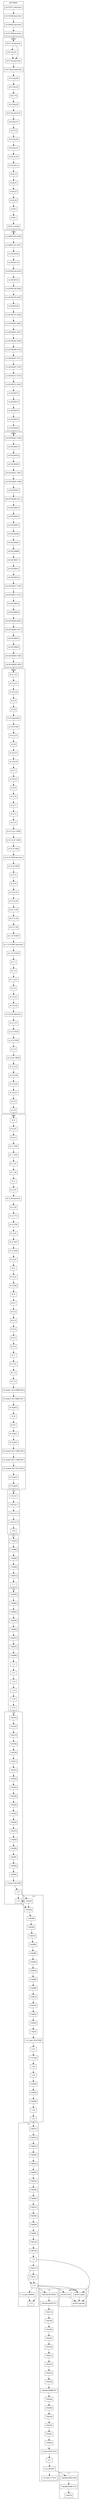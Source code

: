 digraph {
  fontname="sans-serif";
  concentrate=true;
  node[shape="box",fontname="sans-serif"];
  subgraph cluster_1_0 {
    label="1.0";
    v1_0_0_rc2_1[label="1.0.0-rc2-1",href="https://skyrising.github.io/mc-versions/version/1.0.0-rc2-1.json"];
    v1_0_0_rc1[label="1.0.0-rc1",href="https://skyrising.github.io/mc-versions/version/1.0.0-rc1.json"];
    v1_0_0_rc2_2[label="1.0.0-rc2-2",href="https://skyrising.github.io/mc-versions/version/1.0.0-rc2-2.json"];
    v1_0_0_rc2_3[label="1.0.0-rc2-3",href="https://skyrising.github.io/mc-versions/version/1.0.0-rc2-3.json"];
    v1_0_0[label="1.0.0",href="https://skyrising.github.io/mc-versions/version/1.0.0.json"];
  }
  subgraph cluster_beta {
    label="beta";
    b1_9_pre6[label="b1.9-pre6",href="https://skyrising.github.io/mc-versions/version/b1.9-pre6.json"];
    b1_0[label="b1.0",href="https://skyrising.github.io/mc-versions/version/b1.0.json"];
    b1_0_01[label="b1.0_01",href="https://skyrising.github.io/mc-versions/version/b1.0_01.json"];
    b1_1_1245[label="b1.1-1245",href="https://skyrising.github.io/mc-versions/version/b1.1-1245.json"];
    b1_0_2[label="b1.0.2",href="https://skyrising.github.io/mc-versions/version/b1.0.2.json"];
    b1_1_1255[label="b1.1-1255",href="https://skyrising.github.io/mc-versions/version/b1.1-1255.json"];
    b1_1_01[label="b1.1_01",href="https://skyrising.github.io/mc-versions/version/b1.1_01.json"];
    b1_1_02[label="b1.1_02",href="https://skyrising.github.io/mc-versions/version/b1.1_02.json"];
    b1_2[label="b1.2",href="https://skyrising.github.io/mc-versions/version/b1.2.json"];
    b1_2_01[label="b1.2_01",href="https://skyrising.github.io/mc-versions/version/b1.2_01.json"];
    b1_2_02_launcher[label="b1.2_02-launcher",href="https://skyrising.github.io/mc-versions/version/b1.2_02-launcher.json"];
    b1_3_1713[label="b1.3-1713",href="https://skyrising.github.io/mc-versions/version/b1.3-1713.json"];
    b1_2_02[label="b1.2_02",href="https://skyrising.github.io/mc-versions/version/b1.2_02.json"];
    b1_3_1750[label="b1.3-1750",href="https://skyrising.github.io/mc-versions/version/b1.3-1750.json"];
    b1_3_01[label="b1.3_01",href="https://skyrising.github.io/mc-versions/version/b1.3_01.json"];
    b1_4_1507[label="b1.4-1507",href="https://skyrising.github.io/mc-versions/version/b1.4-1507.json"];
    b1_4_1634[label="b1.4-1634",href="https://skyrising.github.io/mc-versions/version/b1.4-1634.json"];
    b1_4_01[label="b1.4_01",href="https://skyrising.github.io/mc-versions/version/b1.4_01.json"];
    b1_5[label="b1.5",href="https://skyrising.github.io/mc-versions/version/b1.5.json"];
    b1_5_01[label="b1.5_01",href="https://skyrising.github.io/mc-versions/version/b1.5_01.json"];
    b1_6_tb3[label="b1.6-tb3",href="https://skyrising.github.io/mc-versions/version/b1.6-tb3.json"];
    b1_6_1[label="b1.6.1",href="https://skyrising.github.io/mc-versions/version/b1.6.1.json"];
    b1_6[label="b1.6",href="https://skyrising.github.io/mc-versions/version/b1.6.json"];
    b1_6_2[label="b1.6.2",href="https://skyrising.github.io/mc-versions/version/b1.6.2.json"];
    b1_6_3[label="b1.6.3",href="https://skyrising.github.io/mc-versions/version/b1.6.3.json"];
    b1_6_4[label="b1.6.4",href="https://skyrising.github.io/mc-versions/version/b1.6.4.json"];
    b1_6_5[label="b1.6.5",href="https://skyrising.github.io/mc-versions/version/b1.6.5.json"];
    b1_6_6[label="b1.6.6",href="https://skyrising.github.io/mc-versions/version/b1.6.6.json"];
    b1_7[label="b1.7",href="https://skyrising.github.io/mc-versions/version/b1.7.json"];
    b1_7_01[label="b1.7_01",href="https://skyrising.github.io/mc-versions/version/b1.7_01.json"];
    b1_7_3[label="b1.7.3",href="https://skyrising.github.io/mc-versions/version/b1.7.3.json"];
    b1_7_2[label="b1.7.2",href="https://skyrising.github.io/mc-versions/version/b1.7.2.json"];
    b1_8_pre1_201109081459[label="b1.8-pre1-201109081459",href="https://skyrising.github.io/mc-versions/version/b1.8-pre1-201109081459.json"];
    b1_8_1[label="b1.8.1",href="https://skyrising.github.io/mc-versions/version/b1.8.1.json"];
    b1_8[label="b1.8",href="https://skyrising.github.io/mc-versions/version/b1.8.json"];
    b1_8_pre1_201109091357[label="b1.8-pre1-201109091357",href="https://skyrising.github.io/mc-versions/version/b1.8-pre1-201109091357.json"];
    b1_8_pre2[label="b1.8-pre2",href="https://skyrising.github.io/mc-versions/version/b1.8-pre2.json"];
    b1_9_pre1[label="b1.9-pre1",href="https://skyrising.github.io/mc-versions/version/b1.9-pre1.json"];
    b1_9_pre2[label="b1.9-pre2",href="https://skyrising.github.io/mc-versions/version/b1.9-pre2.json"];
    b1_9_pre3_201110061350[label="b1.9-pre3-201110061350",href="https://skyrising.github.io/mc-versions/version/b1.9-pre3-201110061350.json"];
    b1_9_pre3_201110061402[label="b1.9-pre3-201110061402",href="https://skyrising.github.io/mc-versions/version/b1.9-pre3-201110061402.json"];
    b1_9_pre4_201110131434[label="b1.9-pre4-201110131434",href="https://skyrising.github.io/mc-versions/version/b1.9-pre4-201110131434.json"];
    b1_9_pre5[label="b1.9-pre5",href="https://skyrising.github.io/mc-versions/version/b1.9-pre5.json"];
  }
  subgraph cluster_1_1 {
    label="1.1";
    v11w47a[label="11w47a",href="https://skyrising.github.io/mc-versions/version/11w47a.json"];
    v11w48a[label="11w48a",href="https://skyrising.github.io/mc-versions/version/11w48a.json"];
    v11w49a[label="11w49a",href="https://skyrising.github.io/mc-versions/version/11w49a.json"];
    v11w50a[label="11w50a",href="https://skyrising.github.io/mc-versions/version/11w50a.json"];
    v12w01a[label="12w01a",href="https://skyrising.github.io/mc-versions/version/12w01a.json"];
    v1_1[label="1.1",href="https://skyrising.github.io/mc-versions/version/1.1.json"];
  }
  subgraph cluster_1_2 {
    label="1.2";
    v12w03a[label="12w03a",href="https://skyrising.github.io/mc-versions/version/12w03a.json"];
    v1_2_1[label="1.2.1",href="https://skyrising.github.io/mc-versions/version/1.2.1.json"];
    v1_2[label="1.2",href="https://skyrising.github.io/mc-versions/version/1.2.json"];
    v1_2_2[label="1.2.2",href="https://skyrising.github.io/mc-versions/version/1.2.2.json"];
    v1_2_3[label="1.2.3",href="https://skyrising.github.io/mc-versions/version/1.2.3.json"];
    v1_2_4[label="1.2.4",href="https://skyrising.github.io/mc-versions/version/1.2.4.json"];
    v1_2_5[label="1.2.5",href="https://skyrising.github.io/mc-versions/version/1.2.5.json"];
    v12w04a[label="12w04a",href="https://skyrising.github.io/mc-versions/version/12w04a.json"];
    v12w05a[label="12w05a",href="https://skyrising.github.io/mc-versions/version/12w05a.json"];
    v12w05b[label="12w05b",href="https://skyrising.github.io/mc-versions/version/12w05b.json"];
    v12w06a[label="12w06a",href="https://skyrising.github.io/mc-versions/version/12w06a.json"];
    v12w07a[label="12w07a",href="https://skyrising.github.io/mc-versions/version/12w07a.json"];
    v12w07b[label="12w07b",href="https://skyrising.github.io/mc-versions/version/12w07b.json"];
    v12w08a[label="12w08a",href="https://skyrising.github.io/mc-versions/version/12w08a.json"];
  }
  subgraph cluster_1_3 {
    label="1.3";
    v12w15a[label="12w15a",href="https://skyrising.github.io/mc-versions/version/12w15a.json"];
    v1_3_1[label="1.3.1",href="https://skyrising.github.io/mc-versions/version/1.3.1.json"];
    v1_3_pre_07261249[label="1.3-pre-07261249",href="https://skyrising.github.io/mc-versions/version/1.3-pre-07261249.json"];
    v1_3_2[label="1.3.2",href="https://skyrising.github.io/mc-versions/version/1.3.2.json"];
    v12w16a[label="12w16a",href="https://skyrising.github.io/mc-versions/version/12w16a.json"];
    v12w17a[label="12w17a",href="https://skyrising.github.io/mc-versions/version/12w17a.json"];
    v12w18a[label="12w18a",href="https://skyrising.github.io/mc-versions/version/12w18a.json"];
    v12w19a[label="12w19a",href="https://skyrising.github.io/mc-versions/version/12w19a.json"];
    v12w21a[label="12w21a",href="https://skyrising.github.io/mc-versions/version/12w21a.json"];
    v12w21b[label="12w21b",href="https://skyrising.github.io/mc-versions/version/12w21b.json"];
    v12w22a[label="12w22a",href="https://skyrising.github.io/mc-versions/version/12w22a.json"];
    v12w23a[label="12w23a",href="https://skyrising.github.io/mc-versions/version/12w23a.json"];
    v12w23b[label="12w23b",href="https://skyrising.github.io/mc-versions/version/12w23b.json"];
    v12w24a[label="12w24a",href="https://skyrising.github.io/mc-versions/version/12w24a.json"];
    v12w25a[label="12w25a",href="https://skyrising.github.io/mc-versions/version/12w25a.json"];
    v12w26a[label="12w26a",href="https://skyrising.github.io/mc-versions/version/12w26a.json"];
    v12w27a[label="12w27a",href="https://skyrising.github.io/mc-versions/version/12w27a.json"];
    v12w30a[label="12w30a",href="https://skyrising.github.io/mc-versions/version/12w30a.json"];
    v12w30b[label="12w30b",href="https://skyrising.github.io/mc-versions/version/12w30b.json"];
    v12w30c[label="12w30c",href="https://skyrising.github.io/mc-versions/version/12w30c.json"];
    v12w30d[label="12w30d",href="https://skyrising.github.io/mc-versions/version/12w30d.json"];
    v12w30e[label="12w30e",href="https://skyrising.github.io/mc-versions/version/12w30e.json"];
  }
  subgraph cluster_1_4 {
    label="1.4";
    v12w32a[label="12w32a",href="https://skyrising.github.io/mc-versions/version/12w32a.json"];
    v12w34a[label="12w34a",href="https://skyrising.github.io/mc-versions/version/12w34a.json"];
    v1_4_1_pre_10231538[label="1.4.1-pre-10231538",href="https://skyrising.github.io/mc-versions/version/1.4.1-pre-10231538.json"];
    v1_4_pre[label="1.4-pre",href="https://skyrising.github.io/mc-versions/version/1.4-pre.json"];
    v1_4_2[label="1.4.2",href="https://skyrising.github.io/mc-versions/version/1.4.2.json"];
    v1_4_3_pre[label="1.4.3-pre",href="https://skyrising.github.io/mc-versions/version/1.4.3-pre.json"];
    v1_4_4[label="1.4.4",href="https://skyrising.github.io/mc-versions/version/1.4.4.json"];
    v1_4_5[label="1.4.5",href="https://skyrising.github.io/mc-versions/version/1.4.5.json"];
    v12w49a[label="12w49a",href="https://skyrising.github.io/mc-versions/version/12w49a.json"];
    v1_4_7[label="1.4.7",href="https://skyrising.github.io/mc-versions/version/1.4.7.json"];
    v1_4_6[label="1.4.6",href="https://skyrising.github.io/mc-versions/version/1.4.6.json"];
    v12w34b[label="12w34b",href="https://skyrising.github.io/mc-versions/version/12w34b.json"];
    v12w36a[label="12w36a",href="https://skyrising.github.io/mc-versions/version/12w36a.json"];
    v12w37a[label="12w37a",href="https://skyrising.github.io/mc-versions/version/12w37a.json"];
    v12w38a[label="12w38a",href="https://skyrising.github.io/mc-versions/version/12w38a.json"];
    v12w38b[label="12w38b",href="https://skyrising.github.io/mc-versions/version/12w38b.json"];
    v12w39a[label="12w39a",href="https://skyrising.github.io/mc-versions/version/12w39a.json"];
    v12w39b[label="12w39b",href="https://skyrising.github.io/mc-versions/version/12w39b.json"];
    v12w40a[label="12w40a",href="https://skyrising.github.io/mc-versions/version/12w40a.json"];
    v12w40b[label="12w40b",href="https://skyrising.github.io/mc-versions/version/12w40b.json"];
    v12w41a[label="12w41a",href="https://skyrising.github.io/mc-versions/version/12w41a.json"];
    v12w41b[label="12w41b",href="https://skyrising.github.io/mc-versions/version/12w41b.json"];
    v12w42a[label="12w42a",href="https://skyrising.github.io/mc-versions/version/12w42a.json"];
    v12w42b[label="12w42b",href="https://skyrising.github.io/mc-versions/version/12w42b.json"];
    v12w50a[label="12w50a",href="https://skyrising.github.io/mc-versions/version/12w50a.json"];
    v12w50b[label="12w50b",href="https://skyrising.github.io/mc-versions/version/12w50b.json"];
  }
  subgraph cluster_1_5 {
    label="1.5";
    v13w01a[label="13w01a",href="https://skyrising.github.io/mc-versions/version/13w01a.json"];
    v13w11a[label="13w11a",href="https://skyrising.github.io/mc-versions/version/13w11a.json"];
    v1_5[label="1.5",href="https://skyrising.github.io/mc-versions/version/1.5.json"];
    v1_5_2_pre_250903[label="1.5.2-pre-250903",href="https://skyrising.github.io/mc-versions/version/1.5.2-pre-250903.json"];
    v1_5_1[label="1.5.1",href="https://skyrising.github.io/mc-versions/version/1.5.1.json"];
    v1_5_2[label="1.5.2",href="https://skyrising.github.io/mc-versions/version/1.5.2.json"];
    v13w01b[label="13w01b",href="https://skyrising.github.io/mc-versions/version/13w01b.json"];
    v13w02a[label="13w02a",href="https://skyrising.github.io/mc-versions/version/13w02a.json"];
    v13w02b[label="13w02b",href="https://skyrising.github.io/mc-versions/version/13w02b.json"];
    v13w03a[label="13w03a",href="https://skyrising.github.io/mc-versions/version/13w03a.json"];
    v13w04a[label="13w04a",href="https://skyrising.github.io/mc-versions/version/13w04a.json"];
    v13w05a[label="13w05a",href="https://skyrising.github.io/mc-versions/version/13w05a.json"];
    v13w05b[label="13w05b",href="https://skyrising.github.io/mc-versions/version/13w05b.json"];
    v13w06a[label="13w06a",href="https://skyrising.github.io/mc-versions/version/13w06a.json"];
    v13w07a[label="13w07a",href="https://skyrising.github.io/mc-versions/version/13w07a.json"];
    v13w09a[label="13w09a",href="https://skyrising.github.io/mc-versions/version/13w09a.json"];
    v13w09b[label="13w09b",href="https://skyrising.github.io/mc-versions/version/13w09b.json"];
    v13w09c[label="13w09c",href="https://skyrising.github.io/mc-versions/version/13w09c.json"];
    v13w10a[label="13w10a",href="https://skyrising.github.io/mc-versions/version/13w10a.json"];
    v13w10b[label="13w10b",href="https://skyrising.github.io/mc-versions/version/13w10b.json"];
    v13w12_[label="13w12~",href="https://skyrising.github.io/mc-versions/version/13w12~.json"];
  }
  subgraph cluster_1_6 {
    label="1.6";
    v13w16a_04192037[label="13w16a-04192037",href="https://skyrising.github.io/mc-versions/version/13w16a-04192037.json"];
    v1_6_1[label="1.6.1",href="https://skyrising.github.io/mc-versions/version/1.6.1.json"];
    v1_6_pre_06251516[label="1.6-pre-06251516",href="https://skyrising.github.io/mc-versions/version/1.6-pre-06251516.json"];
    v1_6_2_091847[label="1.6.2-091847",href="https://skyrising.github.io/mc-versions/version/1.6.2-091847.json"];
    v1_6_3_pre_171231[label="1.6.3-pre-171231",href="https://skyrising.github.io/mc-versions/version/1.6.3-pre-171231.json"];
    v13w16b_04232151[label="13w16b-04232151",href="https://skyrising.github.io/mc-versions/version/13w16b-04232151.json"];
    v13w17a[label="13w17a",href="https://skyrising.github.io/mc-versions/version/13w17a.json"];
    v13w18a[label="13w18a",href="https://skyrising.github.io/mc-versions/version/13w18a.json"];
    v13w18b[label="13w18b",href="https://skyrising.github.io/mc-versions/version/13w18b.json"];
    v13w18c[label="13w18c",href="https://skyrising.github.io/mc-versions/version/13w18c.json"];
    v13w19a[label="13w19a",href="https://skyrising.github.io/mc-versions/version/13w19a.json"];
    v13w21a[label="13w21a",href="https://skyrising.github.io/mc-versions/version/13w21a.json"];
    v13w21b[label="13w21b",href="https://skyrising.github.io/mc-versions/version/13w21b.json"];
    v13w22a[label="13w22a",href="https://skyrising.github.io/mc-versions/version/13w22a.json"];
    v13w23a[label="13w23a",href="https://skyrising.github.io/mc-versions/version/13w23a.json"];
    v13w23b_06080101[label="13w23b-06080101",href="https://skyrising.github.io/mc-versions/version/13w23b-06080101.json"];
    v13w24a[label="13w24a",href="https://skyrising.github.io/mc-versions/version/13w24a.json"];
    v13w24b[label="13w24b",href="https://skyrising.github.io/mc-versions/version/13w24b.json"];
    v13w25a[label="13w25a",href="https://skyrising.github.io/mc-versions/version/13w25a.json"];
    v13w25b[label="13w25b",href="https://skyrising.github.io/mc-versions/version/13w25b.json"];
    v13w25c[label="13w25c",href="https://skyrising.github.io/mc-versions/version/13w25c.json"];
    v13w26a[label="13w26a",href="https://skyrising.github.io/mc-versions/version/13w26a.json"];
  }
  subgraph cluster_1_7 {
    label="1.7";
    v13w36a_09051446[label="13w36a-09051446",href="https://skyrising.github.io/mc-versions/version/13w36a-09051446.json"];
    v13w36b_09061310[label="13w36b-09061310",href="https://skyrising.github.io/mc-versions/version/13w36b-09061310.json"];
    v13w37a[label="13w37a",href="https://skyrising.github.io/mc-versions/version/13w37a.json"];
  }
  subgraph cluster_alpha {
    label="alpha";
    a1_0_11[label="a1.0.11",href="https://skyrising.github.io/mc-versions/version/a1.0.11.json"];
    a1_0_10[label="a1.0.10",href="https://skyrising.github.io/mc-versions/version/a1.0.10.json"];
    a1_0_12[label="a1.0.12",href="https://skyrising.github.io/mc-versions/version/a1.0.12.json"];
    a1_0_13[label="a1.0.13",href="https://skyrising.github.io/mc-versions/version/a1.0.13.json"];
    a1_0_13_01_1038[label="a1.0.13_01-1038",href="https://skyrising.github.io/mc-versions/version/a1.0.13_01-1038.json"];
    a1_0_13_01_1444[label="a1.0.13_01-1444",href="https://skyrising.github.io/mc-versions/version/a1.0.13_01-1444.json"];
    a1_0_14_1603[label="a1.0.14-1603",href="https://skyrising.github.io/mc-versions/version/a1.0.14-1603.json"];
    a1_0_14_1659_launcher[label="a1.0.14-1659-launcher",href="https://skyrising.github.io/mc-versions/version/a1.0.14-1659-launcher.json"];
    a1_0_15[label="a1.0.15",href="https://skyrising.github.io/mc-versions/version/a1.0.15.json"];
    a1_0_14_1659[label="a1.0.14-1659",href="https://skyrising.github.io/mc-versions/version/a1.0.14-1659.json"];
    a1_0_16[label="a1.0.16",href="https://skyrising.github.io/mc-versions/version/a1.0.16.json"];
    a1_0_16_01[label="a1.0.16_01",href="https://skyrising.github.io/mc-versions/version/a1.0.16_01.json"];
    a1_0_16_02[label="a1.0.16_02",href="https://skyrising.github.io/mc-versions/version/a1.0.16_02.json"];
    a1_0_17_02[label="a1.0.17_02",href="https://skyrising.github.io/mc-versions/version/a1.0.17_02.json"];
    a1_0_17_03[label="a1.0.17_03",href="https://skyrising.github.io/mc-versions/version/a1.0.17_03.json"];
    a1_0_17_04[label="a1.0.17_04",href="https://skyrising.github.io/mc-versions/version/a1.0.17_04.json"];
    a1_1_0_101847[label="a1.1.0-101847",href="https://skyrising.github.io/mc-versions/version/a1.1.0-101847.json"];
    a1_0_2_01[label="a1.0.2_01",href="https://skyrising.github.io/mc-versions/version/a1.0.2_01.json"];
    a1_0_1_01[label="a1.0.1_01",href="https://skyrising.github.io/mc-versions/version/a1.0.1_01.json"];
    a1_0_2_02[label="a1.0.2_02",href="https://skyrising.github.io/mc-versions/version/a1.0.2_02.json"];
    a1_0_3[label="a1.0.3",href="https://skyrising.github.io/mc-versions/version/a1.0.3.json"];
    a1_0_4[label="a1.0.4",href="https://skyrising.github.io/mc-versions/version/a1.0.4.json"];
    a1_0_4_launcher[label="a1.0.4-launcher",href="https://skyrising.github.io/mc-versions/version/a1.0.4-launcher.json"];
    a1_0_5_2149[label="a1.0.5-2149",href="https://skyrising.github.io/mc-versions/version/a1.0.5-2149.json"];
    a1_0_5_01[label="a1.0.5_01",href="https://skyrising.github.io/mc-versions/version/a1.0.5_01.json"];
    a1_0_6[label="a1.0.6",href="https://skyrising.github.io/mc-versions/version/a1.0.6.json"];
    a1_0_6_01[label="a1.0.6_01",href="https://skyrising.github.io/mc-versions/version/a1.0.6_01.json"];
    a1_0_6_03[label="a1.0.6_03",href="https://skyrising.github.io/mc-versions/version/a1.0.6_03.json"];
    a1_0_7[label="a1.0.7",href="https://skyrising.github.io/mc-versions/version/a1.0.7.json"];
    a1_0_8_01[label="a1.0.8_01",href="https://skyrising.github.io/mc-versions/version/a1.0.8_01.json"];
    a1_0_9[label="a1.0.9",href="https://skyrising.github.io/mc-versions/version/a1.0.9.json"];
    a1_1_0_101847_launcher[label="a1.1.0-101847-launcher",href="https://skyrising.github.io/mc-versions/version/a1.1.0-101847-launcher.json"];
    a1_1_0_131933[label="a1.1.0-131933",href="https://skyrising.github.io/mc-versions/version/a1.1.0-131933.json"];
    a1_1_1[label="a1.1.1",href="https://skyrising.github.io/mc-versions/version/a1.1.1.json"];
    a1_1_2[label="a1.1.2",href="https://skyrising.github.io/mc-versions/version/a1.1.2.json"];
    a1_1_2_01[label="a1.1.2_01",href="https://skyrising.github.io/mc-versions/version/a1.1.2_01.json"];
    a1_2_0[label="a1.2.0",href="https://skyrising.github.io/mc-versions/version/a1.2.0.json"];
    a1_2_0_01[label="a1.2.0_01",href="https://skyrising.github.io/mc-versions/version/a1.2.0_01.json"];
    a1_2_0_02[label="a1.2.0_02",href="https://skyrising.github.io/mc-versions/version/a1.2.0_02.json"];
    a1_2_0_02_launcher[label="a1.2.0_02-launcher",href="https://skyrising.github.io/mc-versions/version/a1.2.0_02-launcher.json"];
    a1_2_1_01[label="a1.2.1_01",href="https://skyrising.github.io/mc-versions/version/a1.2.1_01.json"];
    a1_2_2_1624[label="a1.2.2-1624",href="https://skyrising.github.io/mc-versions/version/a1.2.2-1624.json"];
    a1_2_2_1938[label="a1.2.2-1938",href="https://skyrising.github.io/mc-versions/version/a1.2.2-1938.json"];
    a1_2_3[label="a1.2.3",href="https://skyrising.github.io/mc-versions/version/a1.2.3.json"];
    a1_2_3_01_0958[label="a1.2.3_01-0958",href="https://skyrising.github.io/mc-versions/version/a1.2.3_01-0958.json"];
    a1_2_3_02[label="a1.2.3_02",href="https://skyrising.github.io/mc-versions/version/a1.2.3_02.json"];
    a1_2_3_04[label="a1.2.3_04",href="https://skyrising.github.io/mc-versions/version/a1.2.3_04.json"];
    a1_2_3_05[label="a1.2.3_05",href="https://skyrising.github.io/mc-versions/version/a1.2.3_05.json"];
    a1_2_4_01[label="a1.2.4_01",href="https://skyrising.github.io/mc-versions/version/a1.2.4_01.json"];
    a1_2_5[label="a1.2.5",href="https://skyrising.github.io/mc-versions/version/a1.2.5.json"];
    a1_2_6[label="a1.2.6",href="https://skyrising.github.io/mc-versions/version/a1.2.6.json"];
  }
  subgraph cluster_infdev {
    label="infdev";
    inf_20100630_1835[label="inf-20100630-1835",href="https://skyrising.github.io/mc-versions/version/inf-20100630-1835.json"];
    inf_20100227_1433[label="inf-20100227-1433",href="https://skyrising.github.io/mc-versions/version/inf-20100227-1433.json"];
    inf_20100313[label="inf-20100313",href="https://skyrising.github.io/mc-versions/version/inf-20100313.json"];
    inf_20100316[label="inf-20100316",href="https://skyrising.github.io/mc-versions/version/inf-20100316.json"];
    inf_20100320[label="inf-20100320",href="https://skyrising.github.io/mc-versions/version/inf-20100320.json"];
    inf_20100321_1857[label="inf-20100321-1857",href="https://skyrising.github.io/mc-versions/version/inf-20100321-1857.json"];
    inf_20100325_1640[label="inf-20100325-1640",href="https://skyrising.github.io/mc-versions/version/inf-20100325-1640.json"];
    inf_20100327[label="inf-20100327",href="https://skyrising.github.io/mc-versions/version/inf-20100327.json"];
    inf_20100330_1611[label="inf-20100330-1611",href="https://skyrising.github.io/mc-versions/version/inf-20100330-1611.json"];
    inf_20100413[label="inf-20100413",href="https://skyrising.github.io/mc-versions/version/inf-20100413.json"];
    inf_20100414[label="inf-20100414",href="https://skyrising.github.io/mc-versions/version/inf-20100414.json"];
    inf_20100415[label="inf-20100415",href="https://skyrising.github.io/mc-versions/version/inf-20100415.json"];
    inf_20100420[label="inf-20100420",href="https://skyrising.github.io/mc-versions/version/inf-20100420.json"];
    inf_20100607[label="inf-20100607",href="https://skyrising.github.io/mc-versions/version/inf-20100607.json"];
    inf_20100608[label="inf-20100608",href="https://skyrising.github.io/mc-versions/version/inf-20100608.json"];
    inf_20100611[label="inf-20100611",href="https://skyrising.github.io/mc-versions/version/inf-20100611.json"];
    inf_20100615[label="inf-20100615",href="https://skyrising.github.io/mc-versions/version/inf-20100615.json"];
    inf_20100616[label="inf-20100616",href="https://skyrising.github.io/mc-versions/version/inf-20100616.json"];
    inf_20100617_1205[label="inf-20100617-1205",href="https://skyrising.github.io/mc-versions/version/inf-20100617-1205.json"];
    inf_20100617_1531[label="inf-20100617-1531",href="https://skyrising.github.io/mc-versions/version/inf-20100617-1531.json"];
    inf_20100618[label="inf-20100618",href="https://skyrising.github.io/mc-versions/version/inf-20100618.json"];
    inf_20100624[label="inf-20100624",href="https://skyrising.github.io/mc-versions/version/inf-20100624.json"];
    inf_20100625_0922[label="inf-20100625-0922",href="https://skyrising.github.io/mc-versions/version/inf-20100625-0922.json"];
    inf_20100625_1917[label="inf-20100625-1917",href="https://skyrising.github.io/mc-versions/version/inf-20100625-1917.json"];
    inf_20100627[label="inf-20100627",href="https://skyrising.github.io/mc-versions/version/inf-20100627.json"];
    inf_20100629[label="inf-20100629",href="https://skyrising.github.io/mc-versions/version/inf-20100629.json"];
    inf_20100630_1340[label="inf-20100630-1340",href="https://skyrising.github.io/mc-versions/version/inf-20100630-1340.json"];
  }
  subgraph cluster_april_fools {
    label="april-fools";
    af_2013_blue[label="af-2013-blue",href="https://skyrising.github.io/mc-versions/version/af-2013-blue.json"];
    af_2013_purple[label="af-2013-purple",href="https://skyrising.github.io/mc-versions/version/af-2013-purple.json"];
    af_2013_red[label="af-2013-red",href="https://skyrising.github.io/mc-versions/version/af-2013-red.json"];
  }
  subgraph cluster_classic {
    label="classic";
    c0_0_12a_03[label="c0.0.12a_03",href="https://skyrising.github.io/mc-versions/version/c0.0.12a_03.json"];
    c0_0_11a_launcher[label="c0.0.11a-launcher",href="https://skyrising.github.io/mc-versions/version/c0.0.11a-launcher.json"];
    c0_0_13a_launcher[label="c0.0.13a-launcher",href="https://skyrising.github.io/mc-versions/version/c0.0.13a-launcher.json"];
    c0_0_13a_03_launcher[label="c0.0.13a_03-launcher",href="https://skyrising.github.io/mc-versions/version/c0.0.13a_03-launcher.json"];
    c0_0_14a_08[label="c0.0.14a_08",href="https://skyrising.github.io/mc-versions/version/c0.0.14a_08.json"];
    c0_0_16a_02[label="c0.0.16a_02",href="https://skyrising.github.io/mc-versions/version/c0.0.16a_02.json"];
    c0_0_17a[label="c0.0.17a",href="https://skyrising.github.io/mc-versions/version/c0.0.17a.json"];
    c0_0_18a_02[label="c0.0.18a_02",href="https://skyrising.github.io/mc-versions/version/c0.0.18a_02.json"];
    c0_0_19a_06_0137[label="c0.0.19a_06-0137",href="https://skyrising.github.io/mc-versions/version/c0.0.19a_06-0137.json"];
    c0_0_20a_01[label="c0.0.20a_01",href="https://skyrising.github.io/mc-versions/version/c0.0.20a_01.json"];
    c0_0_21a[label="c0.0.21a",href="https://skyrising.github.io/mc-versions/version/c0.0.21a.json"];
    c0_0_22a_05[label="c0.0.22a_05",href="https://skyrising.github.io/mc-versions/version/c0.0.22a_05.json"];
    c0_0_23a_01[label="c0.0.23a_01",href="https://skyrising.github.io/mc-versions/version/c0.0.23a_01.json"];
    c0_24_st_03[label="c0.24_st_03",href="https://skyrising.github.io/mc-versions/version/c0.24_st_03.json"];
    c0_25_05_st[label="c0.25_05_st",href="https://skyrising.github.io/mc-versions/version/c0.25_05_st.json"];
    c0_27_st[label="c0.27_st",href="https://skyrising.github.io/mc-versions/version/c0.27_st.json"];
    c0_28_01[label="c0.28_01",href="https://skyrising.github.io/mc-versions/version/c0.28_01.json"];
    c0_29_01[label="c0.29_01",href="https://skyrising.github.io/mc-versions/version/c0.29_01.json"];
    c0_29_02[label="c0.29_02",href="https://skyrising.github.io/mc-versions/version/c0.29_02.json"];
    c0_30_s[label="c0.30-s",href="https://skyrising.github.io/mc-versions/version/c0.30-s.json"];
    c0_30_c_renew[label="c0.30-c-renew",href="https://skyrising.github.io/mc-versions/version/c0.30-c-renew.json"];
    c0_30_c[label="c0.30-c",href="https://skyrising.github.io/mc-versions/version/c0.30-c.json"];
  }
  subgraph cluster_pre_classic {
    label="pre-classic";
    rd_161348_launcher[label="rd-161348-launcher",href="https://skyrising.github.io/mc-versions/version/rd-161348-launcher.json"];
    rd_132328_launcher[label="rd-132328-launcher",href="https://skyrising.github.io/mc-versions/version/rd-132328-launcher.json"];
    rd_132211_launcher[label="rd-132211-launcher",href="https://skyrising.github.io/mc-versions/version/rd-132211-launcher.json"];
    rd_160052_launcher[label="rd-160052-launcher",href="https://skyrising.github.io/mc-versions/version/rd-160052-launcher.json"];
  }
  subgraph cluster_indev {
    label="indev";
    in_20091223_1459[label="in-20091223-1459",href="https://skyrising.github.io/mc-versions/version/in-20091223-1459.json"];
    in_20091231_2257[label="in-20091231-2257",href="https://skyrising.github.io/mc-versions/version/in-20091231-2257.json"];
    in_20100105[label="in-20100105",href="https://skyrising.github.io/mc-versions/version/in-20100105.json"];
    in_20100110[label="in-20100110",href="https://skyrising.github.io/mc-versions/version/in-20100110.json"];
    in_20100124_2310[label="in-20100124-2310",href="https://skyrising.github.io/mc-versions/version/in-20100124-2310.json"];
    in_20100125[label="in-20100125",href="https://skyrising.github.io/mc-versions/version/in-20100125.json"];
    in_20100128_2304[label="in-20100128-2304",href="https://skyrising.github.io/mc-versions/version/in-20100128-2304.json"];
    in_20100129_1452[label="in-20100129-1452",href="https://skyrising.github.io/mc-versions/version/in-20100129-1452.json"];
    in_20100130[label="in-20100130",href="https://skyrising.github.io/mc-versions/version/in-20100130.json"];
    in_20100131_2244[label="in-20100131-2244",href="https://skyrising.github.io/mc-versions/version/in-20100131-2244.json"];
    in_20100201_0025[label="in-20100201-0025",href="https://skyrising.github.io/mc-versions/version/in-20100201-0025.json"];
    in_20100201_2227[label="in-20100201-2227",href="https://skyrising.github.io/mc-versions/version/in-20100201-2227.json"];
    in_20100202_2330[label="in-20100202-2330",href="https://skyrising.github.io/mc-versions/version/in-20100202-2330.json"];
    in_20100206_2103[label="in-20100206-2103",href="https://skyrising.github.io/mc-versions/version/in-20100206-2103.json"];
    in_20100207_1101[label="in-20100207-1101",href="https://skyrising.github.io/mc-versions/version/in-20100207-1101.json"];
    in_20100207_1703[label="in-20100207-1703",href="https://skyrising.github.io/mc-versions/version/in-20100207-1703.json"];
    in_20100212_1210[label="in-20100212-1210",href="https://skyrising.github.io/mc-versions/version/in-20100212-1210.json"];
    in_20100212_1622[label="in-20100212-1622",href="https://skyrising.github.io/mc-versions/version/in-20100212-1622.json"];
    in_20100213[label="in-20100213",href="https://skyrising.github.io/mc-versions/version/in-20100213.json"];
    in_20100214[label="in-20100214",href="https://skyrising.github.io/mc-versions/version/in-20100214.json"];
    in_20100218[label="in-20100218",href="https://skyrising.github.io/mc-versions/version/in-20100218.json"];
    in_20100219[label="in-20100219",href="https://skyrising.github.io/mc-versions/version/in-20100219.json"];
    in_20100223[label="in-20100223",href="https://skyrising.github.io/mc-versions/version/in-20100223.json"];
  }
  v1_0_0_rc1 -> v1_0_0_rc2_1[href="1.0/1.0.0-rc1%231.0.0-rc2-1.match"];
  v1_0_0_rc2_1 -> v1_0_0_rc2_2[href="1.0/1.0.0-rc2-1%231.0.0-rc2-2.match"];
  v1_0_0_rc2_2 -> v1_0_0_rc2_3[href="1.0/1.0.0-rc2-2%231.0.0-rc2-3.match"];
  v1_0_0_rc2_3 -> v1_0_0[href="1.0/1.0.0-rc2-3%231.0.0.match"];
  b1_9_pre6 -> v1_0_0_rc1[href="1.0/b1.9-pre6%231.0.0-rc1.match"];
  v1_0_0 -> v11w47a[href="1.1/1.0.0%2311w47a.match"];
  v11w47a -> v11w48a[href="1.1/11w47a%2311w48a.match"];
  v11w48a -> v11w49a[href="1.1/11w48a%2311w49a.match"];
  v11w49a -> v11w50a[href="1.1/11w49a%2311w50a.match"];
  v11w50a -> v12w01a[href="1.1/11w50a%2312w01a.match"];
  v12w01a -> v1_1[href="1.1/12w01a%231.1.match"];
  v1_1 -> v12w03a[href="1.2/1.1%2312w03a.match"];
  v1_2 -> v1_2_1[href="1.2/1.2%231.2.1.match"];
  v1_2_1 -> v1_2_2[href="1.2/1.2.1%231.2.2.match"];
  v1_2_2 -> v1_2_3[href="1.2/1.2.2%231.2.3.match"];
  v1_2_3 -> v1_2_4[href="1.2/1.2.3%231.2.4.match"];
  v1_2_4 -> v1_2_5[href="1.2/1.2.4%231.2.5.match"];
  v12w03a -> v12w04a[href="1.2/12w03a%2312w04a.match"];
  v12w04a -> v12w05a[href="1.2/12w04a%2312w05a.match"];
  v12w05a -> v12w05b[href="1.2/12w05a%2312w05b.match"];
  v12w05b -> v12w06a[href="1.2/12w05b%2312w06a.match"];
  v12w06a -> v12w07a[href="1.2/12w06a%2312w07a.match"];
  v12w07a -> v12w07b[href="1.2/12w07a%2312w07b.match"];
  v12w07b -> v12w08a[href="1.2/12w07b%2312w08a.match"];
  v12w08a -> v1_2[href="1.2/12w08a%231.2.match"];
  v1_2_5 -> v12w15a[href="1.3/1.2.5%2312w15a.match"];
  v1_3_pre_07261249 -> v1_3_1[href="1.3/1.3-pre-07261249%231.3.1.match"];
  v1_3_1 -> v1_3_2[href="1.3/1.3.1%231.3.2.match"];
  v12w15a -> v12w16a[href="1.3/12w15a%2312w16a.match"];
  v12w16a -> v12w17a[href="1.3/12w16a%2312w17a.match"];
  v12w17a -> v12w18a[href="1.3/12w17a%2312w18a.match"];
  v12w18a -> v12w19a[href="1.3/12w18a%2312w19a.match"];
  v12w19a -> v12w21a[href="1.3/12w19a%2312w21a.match"];
  v12w21a -> v12w21b[href="1.3/12w21a%2312w21b.match"];
  v12w21b -> v12w22a[href="1.3/12w21b%2312w22a.match"];
  v12w22a -> v12w23a[href="1.3/12w22a%2312w23a.match"];
  v12w23a -> v12w23b[href="1.3/12w23a%2312w23b.match"];
  v12w23b -> v12w24a[href="1.3/12w23b%2312w24a.match"];
  v12w24a -> v12w25a[href="1.3/12w24a%2312w25a.match"];
  v12w25a -> v12w26a[href="1.3/12w25a%2312w26a.match"];
  v12w26a -> v12w27a[href="1.3/12w26a%2312w27a.match"];
  v12w27a -> v12w30a[href="1.3/12w27a%2312w30a.match"];
  v12w30a -> v12w30b[href="1.3/12w30a%2312w30b.match"];
  v12w30b -> v12w30c[href="1.3/12w30b%2312w30c.match"];
  v12w30c -> v12w30d[href="1.3/12w30c%2312w30d.match"];
  v12w30d -> v12w30e[href="1.3/12w30d%2312w30e.match"];
  v12w30e -> v1_3_pre_07261249[href="1.3/12w30e%231.3-pre-07261249.match"];
  v12w32a -> v1_3_2[href="1.3/12w32a%231.3.2.match"];
  v1_3_1 -> v12w32a[href="1.4/1.3.1%2312w32a.match"];
  v1_3_2 -> v12w34a[href="1.4/1.3.2%2312w34a.match"];
  v1_4_pre -> v1_4_1_pre_10231538[href="1.4/1.4-pre%231.4.1-pre-10231538.match"];
  v1_4_1_pre_10231538 -> v1_4_2[href="1.4/1.4.1-pre-10231538%231.4.2.match"];
  v1_4_2 -> v1_4_3_pre[href="1.4/1.4.2%231.4.3-pre.match"];
  v1_4_3_pre -> v1_4_4[href="1.4/1.4.3-pre%231.4.4.match"];
  v1_4_4 -> v1_4_5[href="1.4/1.4.4%231.4.5.match"];
  v1_4_5 -> v12w49a[href="1.4/1.4.5%2312w49a.match"];
  v1_4_6 -> v1_4_7[href="1.4/1.4.6%231.4.7.match"];
  v12w32a -> v12w34a[href="1.4/12w32a%2312w34a.match"];
  v12w34a -> v12w34b[href="1.4/12w34a%2312w34b.match"];
  v12w34b -> v12w36a[href="1.4/12w34b%2312w36a.match"];
  v12w36a -> v12w37a[href="1.4/12w36a%2312w37a.match"];
  v12w37a -> v12w38a[href="1.4/12w37a%2312w38a.match"];
  v12w38a -> v12w38b[href="1.4/12w38a%2312w38b.match"];
  v12w38b -> v12w39a[href="1.4/12w38b%2312w39a.match"];
  v12w39a -> v12w39b[href="1.4/12w39a%2312w39b.match"];
  v12w39b -> v12w40a[href="1.4/12w39b%2312w40a.match"];
  v12w40a -> v12w40b[href="1.4/12w40a%2312w40b.match"];
  v12w40b -> v12w41a[href="1.4/12w40b%2312w41a.match"];
  v12w41a -> v12w41b[href="1.4/12w41a%2312w41b.match"];
  v12w41b -> v12w42a[href="1.4/12w41b%2312w42a.match"];
  v12w42a -> v12w42b[href="1.4/12w42a%2312w42b.match"];
  v12w42b -> v1_4_pre[href="1.4/12w42b%231.4-pre.match"];
  v12w49a -> v12w50a[href="1.4/12w49a%2312w50a.match"];
  v12w50a -> v12w50b[href="1.4/12w50a%2312w50b.match"];
  v12w50b -> v1_4_6[href="1.4/12w50b%231.4.6.match"];
  v1_4_7 -> v13w01a[href="1.5/1.4.7%2313w01a.match"];
  v1_5 -> v13w11a[href="1.5/1.5%2313w11a.match"];
  v1_5_1 -> v1_5_2_pre_250903[href="1.5/1.5.1%231.5.2-pre-250903.match"];
  v1_5_1 -> v1_5_2[href="1.5/1.5.1%231.5.2.match"];
  v1_5_2_pre_250903 -> v1_5_2[href="1.5/1.5.2-pre-250903%231.5.2.match"];
  v13w01a -> v13w01b[href="1.5/13w01a%2313w01b.match"];
  v13w01b -> v13w02a[href="1.5/13w01b%2313w02a.match"];
  v13w02a -> v13w02b[href="1.5/13w02a%2313w02b.match"];
  v13w02b -> v13w03a[href="1.5/13w02b%2313w03a.match"];
  v13w03a -> v13w04a[href="1.5/13w03a%2313w04a.match"];
  v13w04a -> v13w05a[href="1.5/13w04a%2313w05a.match"];
  v13w05a -> v13w05b[href="1.5/13w05a%2313w05b.match"];
  v13w05b -> v13w06a[href="1.5/13w05b%2313w06a.match"];
  v13w06a -> v13w07a[href="1.5/13w06a%2313w07a.match"];
  v13w07a -> v13w09a[href="1.5/13w07a%2313w09a.match"];
  v13w09a -> v13w09b[href="1.5/13w09a%2313w09b.match"];
  v13w09b -> v13w09c[href="1.5/13w09b%2313w09c.match"];
  v13w09c -> v13w10a[href="1.5/13w09c%2313w10a.match"];
  v13w10a -> v13w10b[href="1.5/13w10a%2313w10b.match"];
  v13w10b -> v1_5[href="1.5/13w10b%231.5.match"];
  v13w11a -> v1_5_1[href="1.5/13w11a%231.5.1.match"];
  v13w11a -> v13w12_[href="1.5/13w11a%2313w12~.match"];
  v13w12_ -> v1_5_1[href="1.5/13w12~%231.5.1.match"];
  v1_5_1 -> v13w16a_04192037[href="1.6/1.5.1%2313w16a-04192037.match"];
  v1_6_pre_06251516 -> v1_6_1[href="1.6/1.6-pre-06251516%231.6.1.match"];
  v1_6_1 -> v1_6_2_091847[href="1.6/1.6.1%231.6.2-091847.match"];
  v1_6_2_091847 -> v1_6_3_pre_171231[href="1.6/1.6.2-091847%231.6.3-pre-171231.match"];
  v13w16a_04192037 -> v13w16b_04232151[href="1.6/13w16a-04192037%2313w16b-04232151.match"];
  v13w16b_04232151 -> v13w17a[href="1.6/13w16b-04232151%2313w17a.match"];
  v13w17a -> v13w18a[href="1.6/13w17a%2313w18a.match"];
  v13w18a -> v13w18b[href="1.6/13w18a%2313w18b.match"];
  v13w18b -> v13w18c[href="1.6/13w18b%2313w18c.match"];
  v13w18c -> v13w19a[href="1.6/13w18c%2313w19a.match"];
  v13w19a -> v13w21a[href="1.6/13w19a%2313w21a.match"];
  v13w21a -> v13w21b[href="1.6/13w21a%2313w21b.match"];
  v13w21b -> v13w22a[href="1.6/13w21b%2313w22a.match"];
  v13w22a -> v13w23a[href="1.6/13w22a%2313w23a.match"];
  v13w23a -> v13w23b_06080101[href="1.6/13w23a%2313w23b-06080101.match"];
  v13w23b_06080101 -> v13w24a[href="1.6/13w23b-06080101%2313w24a.match"];
  v13w24a -> v13w24b[href="1.6/13w24a%2313w24b.match"];
  v13w24b -> v13w25a[href="1.6/13w24b%2313w25a.match"];
  v13w25a -> v13w25b[href="1.6/13w25a%2313w25b.match"];
  v13w25b -> v13w25c[href="1.6/13w25b%2313w25c.match"];
  v13w25c -> v13w26a[href="1.6/13w25c%2313w26a.match"];
  v13w26a -> v1_6_pre_06251516[href="1.6/13w26a%231.6-pre-06251516.match"];
  v1_6_2_091847 -> v13w36a_09051446[href="1.7/1.6.2-091847%2313w36a-09051446.match"];
  v13w36a_09051446 -> v13w36b_09061310[href="1.7/13w36a-09051446%2313w36b-09061310.match"];
  v13w36b_09061310 -> v13w37a[href="1.7/13w36b-09061310%2313w37a.match"];
  a1_0_10 -> a1_0_11[href="alpha/a1.0.10%23a1.0.11.match"];
  a1_0_11 -> a1_0_12[href="alpha/a1.0.11%23a1.0.12.match"];
  a1_0_12 -> a1_0_13[href="alpha/a1.0.12%23a1.0.13.match"];
  a1_0_13 -> a1_0_13_01_1038[href="alpha/a1.0.13%23a1.0.13_01-1038.match"];
  a1_0_13_01_1038 -> a1_0_13_01_1444[href="alpha/a1.0.13_01-1038%23a1.0.13_01-1444.match"];
  a1_0_13_01_1444 -> a1_0_14_1603[href="alpha/a1.0.13_01-1444%23a1.0.14-1603.match"];
  a1_0_14_1603 -> a1_0_14_1659_launcher[href="alpha/a1.0.14-1603%23a1.0.14-1659-launcher.match"];
  a1_0_14_1659 -> a1_0_15[href="alpha/a1.0.14-1659%23a1.0.15.match"];
  a1_0_14_1659_launcher -> a1_0_14_1659[href="alpha/a1.0.14-1659-launcher%23a1.0.14-1659.match"];
  a1_0_15 -> a1_0_16[href="alpha/a1.0.15%23a1.0.16.match"];
  a1_0_16 -> a1_0_16_01[href="alpha/a1.0.16%23a1.0.16_01.match"];
  a1_0_16_01 -> a1_0_16_02[href="alpha/a1.0.16_01%23a1.0.16_02.match"];
  a1_0_16_02 -> a1_0_17_02[href="alpha/a1.0.16_02%23a1.0.17_02.match"];
  a1_0_17_02 -> a1_0_17_03[href="alpha/a1.0.17_02%23a1.0.17_03.match"];
  a1_0_17_03 -> a1_0_17_04[href="alpha/a1.0.17_03%23a1.0.17_04.match"];
  a1_0_17_04 -> a1_1_0_101847[href="alpha/a1.0.17_04%23a1.1.0-101847.match"];
  a1_0_1_01 -> a1_0_2_01[href="alpha/a1.0.1_01%23a1.0.2_01.match"];
  a1_0_2_01 -> a1_0_2_02[href="alpha/a1.0.2_01%23a1.0.2_02.match"];
  a1_0_2_02 -> a1_0_3[href="alpha/a1.0.2_02%23a1.0.3.match"];
  a1_0_3 -> a1_0_4[href="alpha/a1.0.3%23a1.0.4.match"];
  a1_0_4 -> a1_0_4_launcher[href="alpha/a1.0.4%23a1.0.4-launcher.match"];
  a1_0_4_launcher -> a1_0_5_2149[href="alpha/a1.0.4-launcher%23a1.0.5-2149.match"];
  a1_0_5_2149 -> a1_0_5_01[href="alpha/a1.0.5-2149%23a1.0.5_01.match"];
  a1_0_5_01 -> a1_0_6[href="alpha/a1.0.5_01%23a1.0.6.match"];
  a1_0_6 -> a1_0_6_01[href="alpha/a1.0.6%23a1.0.6_01.match"];
  a1_0_6_01 -> a1_0_6_03[href="alpha/a1.0.6_01%23a1.0.6_03.match"];
  a1_0_6_03 -> a1_0_7[href="alpha/a1.0.6_03%23a1.0.7.match"];
  a1_0_7 -> a1_0_8_01[href="alpha/a1.0.7%23a1.0.8_01.match"];
  a1_0_8_01 -> a1_0_9[href="alpha/a1.0.8_01%23a1.0.9.match"];
  a1_0_9 -> a1_0_10[href="alpha/a1.0.9%23a1.0.10.match"];
  a1_1_0_101847 -> a1_1_0_101847_launcher[href="alpha/a1.1.0-101847%23a1.1.0-101847-launcher.match"];
  a1_1_0_101847_launcher -> a1_1_0_131933[href="alpha/a1.1.0-101847-launcher%23a1.1.0-131933.match"];
  a1_1_0_131933 -> a1_1_1[href="alpha/a1.1.0-131933%23a1.1.1.match"];
  a1_1_1 -> a1_1_2[href="alpha/a1.1.1%23a1.1.2.match"];
  a1_1_2 -> a1_1_2_01[href="alpha/a1.1.2%23a1.1.2_01.match"];
  a1_1_2_01 -> a1_2_0[href="alpha/a1.1.2_01%23a1.2.0.match"];
  a1_2_0 -> a1_2_0_01[href="alpha/a1.2.0%23a1.2.0_01.match"];
  a1_2_0_01 -> a1_2_0_02[href="alpha/a1.2.0_01%23a1.2.0_02.match"];
  a1_2_0_02 -> a1_2_0_02_launcher[href="alpha/a1.2.0_02%23a1.2.0_02-launcher.match"];
  a1_2_0_02_launcher -> a1_2_1_01[href="alpha/a1.2.0_02-launcher%23a1.2.1_01.match"];
  a1_2_1_01 -> a1_2_2_1624[href="alpha/a1.2.1_01%23a1.2.2-1624.match"];
  a1_2_2_1624 -> a1_2_2_1938[href="alpha/a1.2.2-1624%23a1.2.2-1938.match"];
  a1_2_2_1938 -> a1_2_3[href="alpha/a1.2.2-1938%23a1.2.3.match"];
  a1_2_3 -> a1_2_3_01_0958[href="alpha/a1.2.3%23a1.2.3_01-0958.match"];
  a1_2_3_01_0958 -> a1_2_3_02[href="alpha/a1.2.3_01-0958%23a1.2.3_02.match"];
  a1_2_3_02 -> a1_2_3_04[href="alpha/a1.2.3_02%23a1.2.3_04.match"];
  a1_2_3_04 -> a1_2_3_05[href="alpha/a1.2.3_04%23a1.2.3_05.match"];
  a1_2_3_05 -> a1_2_4_01[href="alpha/a1.2.3_05%23a1.2.4_01.match"];
  a1_2_4_01 -> a1_2_5[href="alpha/a1.2.4_01%23a1.2.5.match"];
  a1_2_5 -> a1_2_6[href="alpha/a1.2.5%23a1.2.6.match"];
  inf_20100630_1835 -> a1_0_1_01[href="alpha/inf-20100630-1835%23a1.0.1_01.match"];
  v1_5 -> af_2013_blue[href="april-fools/1.5%23af-2013-blue.match"];
  v1_5 -> af_2013_purple[href="april-fools/1.5%23af-2013-purple.match"];
  v1_5_1 -> af_2013_blue[href="april-fools/1.5.1%23af-2013-blue.match"];
  v1_5_1 -> af_2013_red[href="april-fools/1.5.1%23af-2013-red.match"];
  af_2013_blue -> af_2013_purple[href="april-fools/af-2013-blue%23af-2013-purple.match"];
  af_2013_red -> af_2013_purple[href="april-fools/af-2013-red%23af-2013-purple.match"];
  a1_2_6 -> b1_0[href="beta/a1.2.6%23b1.0.match"];
  b1_0 -> b1_0_01[href="beta/b1.0%23b1.0_01.match"];
  b1_0_2 -> b1_1_1245[href="beta/b1.0.2%23b1.1-1245.match"];
  b1_0_01 -> b1_0_2[href="beta/b1.0_01%23b1.0.2.match"];
  b1_1_1245 -> b1_1_1255[href="beta/b1.1-1245%23b1.1-1255.match"];
  b1_1_1255 -> b1_1_01[href="beta/b1.1-1255%23b1.1_01.match"];
  b1_1_01 -> b1_1_02[href="beta/b1.1_01%23b1.1_02.match"];
  b1_1_02 -> b1_2[href="beta/b1.1_02%23b1.2.match"];
  b1_2 -> b1_2_01[href="beta/b1.2%23b1.2_01.match"];
  b1_2_01 -> b1_2_02_launcher[href="beta/b1.2_01%23b1.2_02-launcher.match"];
  b1_2_02 -> b1_3_1713[href="beta/b1.2_02%23b1.3-1713.match"];
  b1_2_02_launcher -> b1_2_02[href="beta/b1.2_02-launcher%23b1.2_02.match"];
  b1_3_1713 -> b1_3_1750[href="beta/b1.3-1713%23b1.3-1750.match"];
  b1_3_1750 -> b1_3_01[href="beta/b1.3-1750%23b1.3_01.match"];
  b1_3_01 -> b1_4_1507[href="beta/b1.3_01%23b1.4-1507.match"];
  b1_4_1507 -> b1_4_1634[href="beta/b1.4-1507%23b1.4-1634.match"];
  b1_4_1634 -> b1_4_01[href="beta/b1.4-1634%23b1.4_01.match"];
  b1_4_01 -> b1_5[href="beta/b1.4_01%23b1.5.match"];
  b1_5 -> b1_5_01[href="beta/b1.5%23b1.5_01.match"];
  b1_5_01 -> b1_6_tb3[href="beta/b1.5_01%23b1.6-tb3.match"];
  b1_6 -> b1_6_1[href="beta/b1.6%23b1.6.1.match"];
  b1_6_tb3 -> b1_6[href="beta/b1.6-tb3%23b1.6.match"];
  b1_6_1 -> b1_6_2[href="beta/b1.6.1%23b1.6.2.match"];
  b1_6_2 -> b1_6_3[href="beta/b1.6.2%23b1.6.3.match"];
  b1_6_3 -> b1_6_4[href="beta/b1.6.3%23b1.6.4.match"];
  b1_6_4 -> b1_6_5[href="beta/b1.6.4%23b1.6.5.match"];
  b1_6_5 -> b1_6_6[href="beta/b1.6.5%23b1.6.6.match"];
  b1_6_6 -> b1_7[href="beta/b1.6.6%23b1.7.match"];
  b1_7 -> b1_7_01[href="beta/b1.7%23b1.7_01.match"];
  b1_7_2 -> b1_7_3[href="beta/b1.7.2%23b1.7.3.match"];
  b1_7_3 -> b1_8_pre1_201109081459[href="beta/b1.7.3%23b1.8-pre1-201109081459.match"];
  b1_7_01 -> b1_7_2[href="beta/b1.7_01%23b1.7.2.match"];
  b1_8 -> b1_8_1[href="beta/b1.8%23b1.8.1.match"];
  b1_8_pre1_201109081459 -> b1_8_pre1_201109091357[href="beta/b1.8-pre1-201109081459%23b1.8-pre1-201109091357.match"];
  b1_8_pre1_201109091357 -> b1_8_pre2[href="beta/b1.8-pre1-201109091357%23b1.8-pre2.match"];
  b1_8_pre2 -> b1_8[href="beta/b1.8-pre2%23b1.8.match"];
  b1_8_1 -> b1_9_pre1[href="beta/b1.8.1%23b1.9-pre1.match"];
  b1_9_pre1 -> b1_9_pre2[href="beta/b1.9-pre1%23b1.9-pre2.match"];
  b1_9_pre2 -> b1_9_pre3_201110061350[href="beta/b1.9-pre2%23b1.9-pre3-201110061350.match"];
  b1_9_pre3_201110061350 -> b1_9_pre3_201110061402[href="beta/b1.9-pre3-201110061350%23b1.9-pre3-201110061402.match"];
  b1_9_pre3_201110061402 -> b1_9_pre4_201110131434[href="beta/b1.9-pre3-201110061402%23b1.9-pre4-201110131434.match"];
  b1_9_pre4_201110131434 -> b1_9_pre5[href="beta/b1.9-pre4-201110131434%23b1.9-pre5.match"];
  b1_9_pre5 -> b1_9_pre6[href="beta/b1.9-pre5%23b1.9-pre6.match"];
  c0_0_11a_launcher -> c0_0_12a_03[href="classic/c0.0.11a-launcher%23c0.0.12a_03.match"];
  c0_0_11a_launcher -> c0_0_13a_launcher[href="classic/c0.0.11a-launcher%23c0.0.13a-launcher.match"];
  c0_0_12a_03 -> c0_0_13a_launcher[href="classic/c0.0.12a_03%23c0.0.13a-launcher.match"];
  c0_0_13a_launcher -> c0_0_13a_03_launcher[href="classic/c0.0.13a-launcher%23c0.0.13a_03-launcher.match"];
  c0_0_13a_03_launcher -> c0_0_14a_08[href="classic/c0.0.13a_03-launcher%23c0.0.14a_08.match"];
  c0_0_14a_08 -> c0_0_16a_02[href="classic/c0.0.14a_08%23c0.0.16a_02.match"];
  c0_0_16a_02 -> c0_0_17a[href="classic/c0.0.16a_02%23c0.0.17a.match"];
  c0_0_17a -> c0_0_18a_02[href="classic/c0.0.17a%23c0.0.18a_02.match"];
  c0_0_18a_02 -> c0_0_19a_06_0137[href="classic/c0.0.18a_02%23c0.0.19a_06-0137.match"];
  c0_0_19a_06_0137 -> c0_0_20a_01[href="classic/c0.0.19a_06-0137%23c0.0.20a_01.match"];
  c0_0_20a_01 -> c0_0_21a[href="classic/c0.0.20a_01%23c0.0.21a.match"];
  c0_0_21a -> c0_0_22a_05[href="classic/c0.0.21a%23c0.0.22a_05.match"];
  c0_0_22a_05 -> c0_0_23a_01[href="classic/c0.0.22a_05%23c0.0.23a_01.match"];
  c0_0_23a_01 -> c0_24_st_03[href="classic/c0.0.23a_01%23c0.24_st_03.match"];
  c0_24_st_03 -> c0_25_05_st[href="classic/c0.24_st_03%23c0.25_05_st.match"];
  c0_25_05_st -> c0_27_st[href="classic/c0.25_05_st%23c0.27_st.match"];
  c0_27_st -> c0_28_01[href="classic/c0.27_st%23c0.28_01.match"];
  c0_28_01 -> c0_29_01[href="classic/c0.28_01%23c0.29_01.match"];
  c0_29_01 -> c0_29_02[href="classic/c0.29_01%23c0.29_02.match"];
  c0_29_02 -> c0_30_s[href="classic/c0.29_02%23c0.30-s.match"];
  c0_30_c -> c0_30_c_renew[href="classic/c0.30-c%23c0.30-c-renew.match"];
  c0_30_s -> c0_30_c[href="classic/c0.30-s%23c0.30-c.match"];
  rd_161348_launcher -> c0_0_11a_launcher[href="classic/rd-161348-launcher%23c0.0.11a-launcher.match"];
  c0_30_c_renew -> in_20091223_1459[href="indev/c0.30-c-renew%23in-20091223-1459.match"];
  in_20091223_1459 -> in_20091231_2257[href="indev/in-20091223-1459%23in-20091231-2257.match"];
  in_20091231_2257 -> in_20100105[href="indev/in-20091231-2257%23in-20100105.match"];
  in_20100105 -> in_20100110[href="indev/in-20100105%23in-20100110.match"];
  in_20100110 -> in_20100124_2310[href="indev/in-20100110%23in-20100124-2310.match"];
  in_20100124_2310 -> in_20100125[href="indev/in-20100124-2310%23in-20100125.match"];
  in_20100125 -> in_20100128_2304[href="indev/in-20100125%23in-20100128-2304.match"];
  in_20100128_2304 -> in_20100129_1452[href="indev/in-20100128-2304%23in-20100129-1452.match"];
  in_20100129_1452 -> in_20100130[href="indev/in-20100129-1452%23in-20100130.match"];
  in_20100130 -> in_20100131_2244[href="indev/in-20100130%23in-20100131-2244.match"];
  in_20100131_2244 -> in_20100201_0025[href="indev/in-20100131-2244%23in-20100201-0025.match"];
  in_20100201_0025 -> in_20100201_2227[href="indev/in-20100201-0025%23in-20100201-2227.match"];
  in_20100201_2227 -> in_20100202_2330[href="indev/in-20100201-2227%23in-20100202-2330.match"];
  in_20100202_2330 -> in_20100206_2103[href="indev/in-20100202-2330%23in-20100206-2103.match"];
  in_20100206_2103 -> in_20100207_1101[href="indev/in-20100206-2103%23in-20100207-1101.match"];
  in_20100207_1101 -> in_20100207_1703[href="indev/in-20100207-1101%23in-20100207-1703.match"];
  in_20100207_1703 -> in_20100212_1210[href="indev/in-20100207-1703%23in-20100212-1210.match"];
  in_20100212_1210 -> in_20100212_1622[href="indev/in-20100212-1210%23in-20100212-1622.match"];
  in_20100212_1622 -> in_20100213[href="indev/in-20100212-1622%23in-20100213.match"];
  in_20100213 -> in_20100214[href="indev/in-20100213%23in-20100214.match"];
  in_20100214 -> in_20100218[href="indev/in-20100214%23in-20100218.match"];
  in_20100218 -> in_20100219[href="indev/in-20100218%23in-20100219.match"];
  in_20100219 -> in_20100223[href="indev/in-20100219%23in-20100223.match"];
  in_20100223 -> inf_20100227_1433[href="infdev/in-20100223%23inf-20100227-1433.match"];
  inf_20100227_1433 -> inf_20100313[href="infdev/inf-20100227-1433%23inf-20100313.match"];
  inf_20100313 -> inf_20100316[href="infdev/inf-20100313%23inf-20100316.match"];
  inf_20100316 -> inf_20100320[href="infdev/inf-20100316%23inf-20100320.match"];
  inf_20100320 -> inf_20100321_1857[href="infdev/inf-20100320%23inf-20100321-1857.match"];
  inf_20100321_1857 -> inf_20100325_1640[href="infdev/inf-20100321-1857%23inf-20100325-1640.match"];
  inf_20100325_1640 -> inf_20100327[href="infdev/inf-20100325-1640%23inf-20100327.match"];
  inf_20100327 -> inf_20100330_1611[href="infdev/inf-20100327%23inf-20100330-1611.match"];
  inf_20100330_1611 -> inf_20100413[href="infdev/inf-20100330-1611%23inf-20100413.match"];
  inf_20100413 -> inf_20100414[href="infdev/inf-20100413%23inf-20100414.match"];
  inf_20100414 -> inf_20100415[href="infdev/inf-20100414%23inf-20100415.match"];
  inf_20100415 -> inf_20100420[href="infdev/inf-20100415%23inf-20100420.match"];
  inf_20100420 -> inf_20100607[href="infdev/inf-20100420%23inf-20100607.match"];
  inf_20100607 -> inf_20100608[href="infdev/inf-20100607%23inf-20100608.match"];
  inf_20100608 -> inf_20100611[href="infdev/inf-20100608%23inf-20100611.match"];
  inf_20100611 -> inf_20100615[href="infdev/inf-20100611%23inf-20100615.match"];
  inf_20100615 -> inf_20100616[href="infdev/inf-20100615%23inf-20100616.match"];
  inf_20100616 -> inf_20100617_1205[href="infdev/inf-20100616%23inf-20100617-1205.match"];
  inf_20100617_1205 -> inf_20100617_1531[href="infdev/inf-20100617-1205%23inf-20100617-1531.match"];
  inf_20100617_1531 -> inf_20100618[href="infdev/inf-20100617-1531%23inf-20100618.match"];
  inf_20100618 -> inf_20100624[href="infdev/inf-20100618%23inf-20100624.match"];
  inf_20100624 -> inf_20100625_0922[href="infdev/inf-20100624%23inf-20100625-0922.match"];
  inf_20100625_0922 -> inf_20100625_1917[href="infdev/inf-20100625-0922%23inf-20100625-1917.match"];
  inf_20100625_1917 -> inf_20100627[href="infdev/inf-20100625-1917%23inf-20100627.match"];
  inf_20100627 -> inf_20100629[href="infdev/inf-20100627%23inf-20100629.match"];
  inf_20100629 -> inf_20100630_1340[href="infdev/inf-20100629%23inf-20100630-1340.match"];
  inf_20100630_1340 -> inf_20100630_1835[href="infdev/inf-20100630-1340%23inf-20100630-1835.match"];
  rd_132211_launcher -> rd_132328_launcher[href="pre-classic/rd-132211-launcher%23rd-132328-launcher.match"];
  rd_132328_launcher -> rd_160052_launcher[href="pre-classic/rd-132328-launcher%23rd-160052-launcher.match"];
  rd_160052_launcher -> rd_161348_launcher[href="pre-classic/rd-160052-launcher%23rd-161348-launcher.match"];
}
